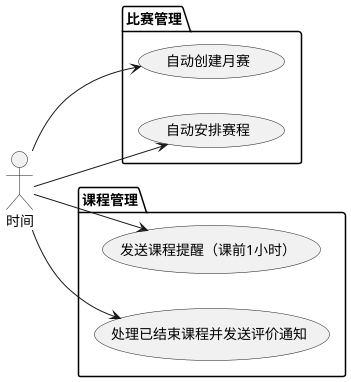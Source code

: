 @startuml 完整定时任务用例图
left to right direction

' 参与者：时间（触发所有定时任务）
actor 时间

' 比赛管理相关定时用例
package "比赛管理" {
  usecase "自动创建月赛" as UC9_1
  usecase "自动安排赛程" as UC9_2
}

' 课程管理相关定时用例
package "课程管理" {
  usecase "发送课程提醒（课前1小时）" as UC10_1
  usecase "处理已结束课程并发送评价通知" as UC10_2
}

' 时间与所有定时用例的关联
时间 --> UC9_1
时间 --> UC9_2
时间 --> UC10_1
时间 --> UC10_2
@enduml
